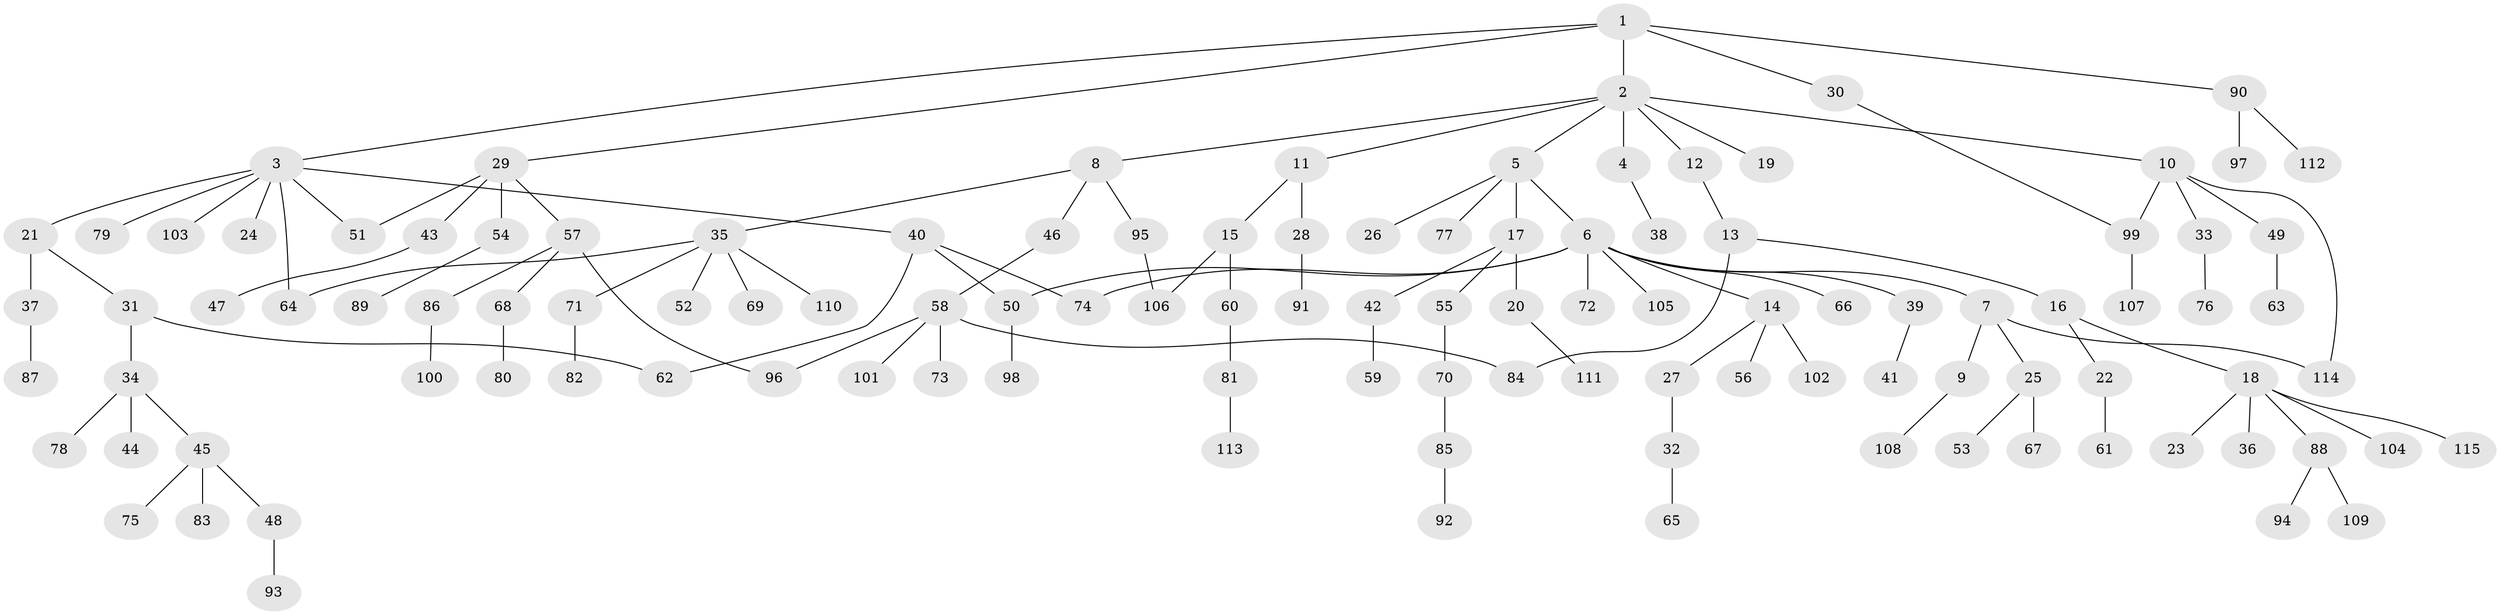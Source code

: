 // Generated by graph-tools (version 1.1) at 2025/10/02/27/25 16:10:55]
// undirected, 115 vertices, 124 edges
graph export_dot {
graph [start="1"]
  node [color=gray90,style=filled];
  1;
  2;
  3;
  4;
  5;
  6;
  7;
  8;
  9;
  10;
  11;
  12;
  13;
  14;
  15;
  16;
  17;
  18;
  19;
  20;
  21;
  22;
  23;
  24;
  25;
  26;
  27;
  28;
  29;
  30;
  31;
  32;
  33;
  34;
  35;
  36;
  37;
  38;
  39;
  40;
  41;
  42;
  43;
  44;
  45;
  46;
  47;
  48;
  49;
  50;
  51;
  52;
  53;
  54;
  55;
  56;
  57;
  58;
  59;
  60;
  61;
  62;
  63;
  64;
  65;
  66;
  67;
  68;
  69;
  70;
  71;
  72;
  73;
  74;
  75;
  76;
  77;
  78;
  79;
  80;
  81;
  82;
  83;
  84;
  85;
  86;
  87;
  88;
  89;
  90;
  91;
  92;
  93;
  94;
  95;
  96;
  97;
  98;
  99;
  100;
  101;
  102;
  103;
  104;
  105;
  106;
  107;
  108;
  109;
  110;
  111;
  112;
  113;
  114;
  115;
  1 -- 2;
  1 -- 3;
  1 -- 29;
  1 -- 30;
  1 -- 90;
  2 -- 4;
  2 -- 5;
  2 -- 8;
  2 -- 10;
  2 -- 11;
  2 -- 12;
  2 -- 19;
  3 -- 21;
  3 -- 24;
  3 -- 40;
  3 -- 64;
  3 -- 79;
  3 -- 103;
  3 -- 51;
  4 -- 38;
  5 -- 6;
  5 -- 17;
  5 -- 26;
  5 -- 77;
  6 -- 7;
  6 -- 14;
  6 -- 39;
  6 -- 50;
  6 -- 66;
  6 -- 72;
  6 -- 105;
  6 -- 74;
  7 -- 9;
  7 -- 25;
  7 -- 114;
  8 -- 35;
  8 -- 46;
  8 -- 95;
  9 -- 108;
  10 -- 33;
  10 -- 49;
  10 -- 114;
  10 -- 99;
  11 -- 15;
  11 -- 28;
  12 -- 13;
  13 -- 16;
  13 -- 84;
  14 -- 27;
  14 -- 56;
  14 -- 102;
  15 -- 60;
  15 -- 106;
  16 -- 18;
  16 -- 22;
  17 -- 20;
  17 -- 42;
  17 -- 55;
  18 -- 23;
  18 -- 36;
  18 -- 88;
  18 -- 104;
  18 -- 115;
  20 -- 111;
  21 -- 31;
  21 -- 37;
  22 -- 61;
  25 -- 53;
  25 -- 67;
  27 -- 32;
  28 -- 91;
  29 -- 43;
  29 -- 51;
  29 -- 54;
  29 -- 57;
  30 -- 99;
  31 -- 34;
  31 -- 62;
  32 -- 65;
  33 -- 76;
  34 -- 44;
  34 -- 45;
  34 -- 78;
  35 -- 52;
  35 -- 69;
  35 -- 71;
  35 -- 110;
  35 -- 64;
  37 -- 87;
  39 -- 41;
  40 -- 74;
  40 -- 50;
  40 -- 62;
  42 -- 59;
  43 -- 47;
  45 -- 48;
  45 -- 75;
  45 -- 83;
  46 -- 58;
  48 -- 93;
  49 -- 63;
  50 -- 98;
  54 -- 89;
  55 -- 70;
  57 -- 68;
  57 -- 86;
  57 -- 96;
  58 -- 73;
  58 -- 101;
  58 -- 84;
  58 -- 96;
  60 -- 81;
  68 -- 80;
  70 -- 85;
  71 -- 82;
  81 -- 113;
  85 -- 92;
  86 -- 100;
  88 -- 94;
  88 -- 109;
  90 -- 97;
  90 -- 112;
  95 -- 106;
  99 -- 107;
}
